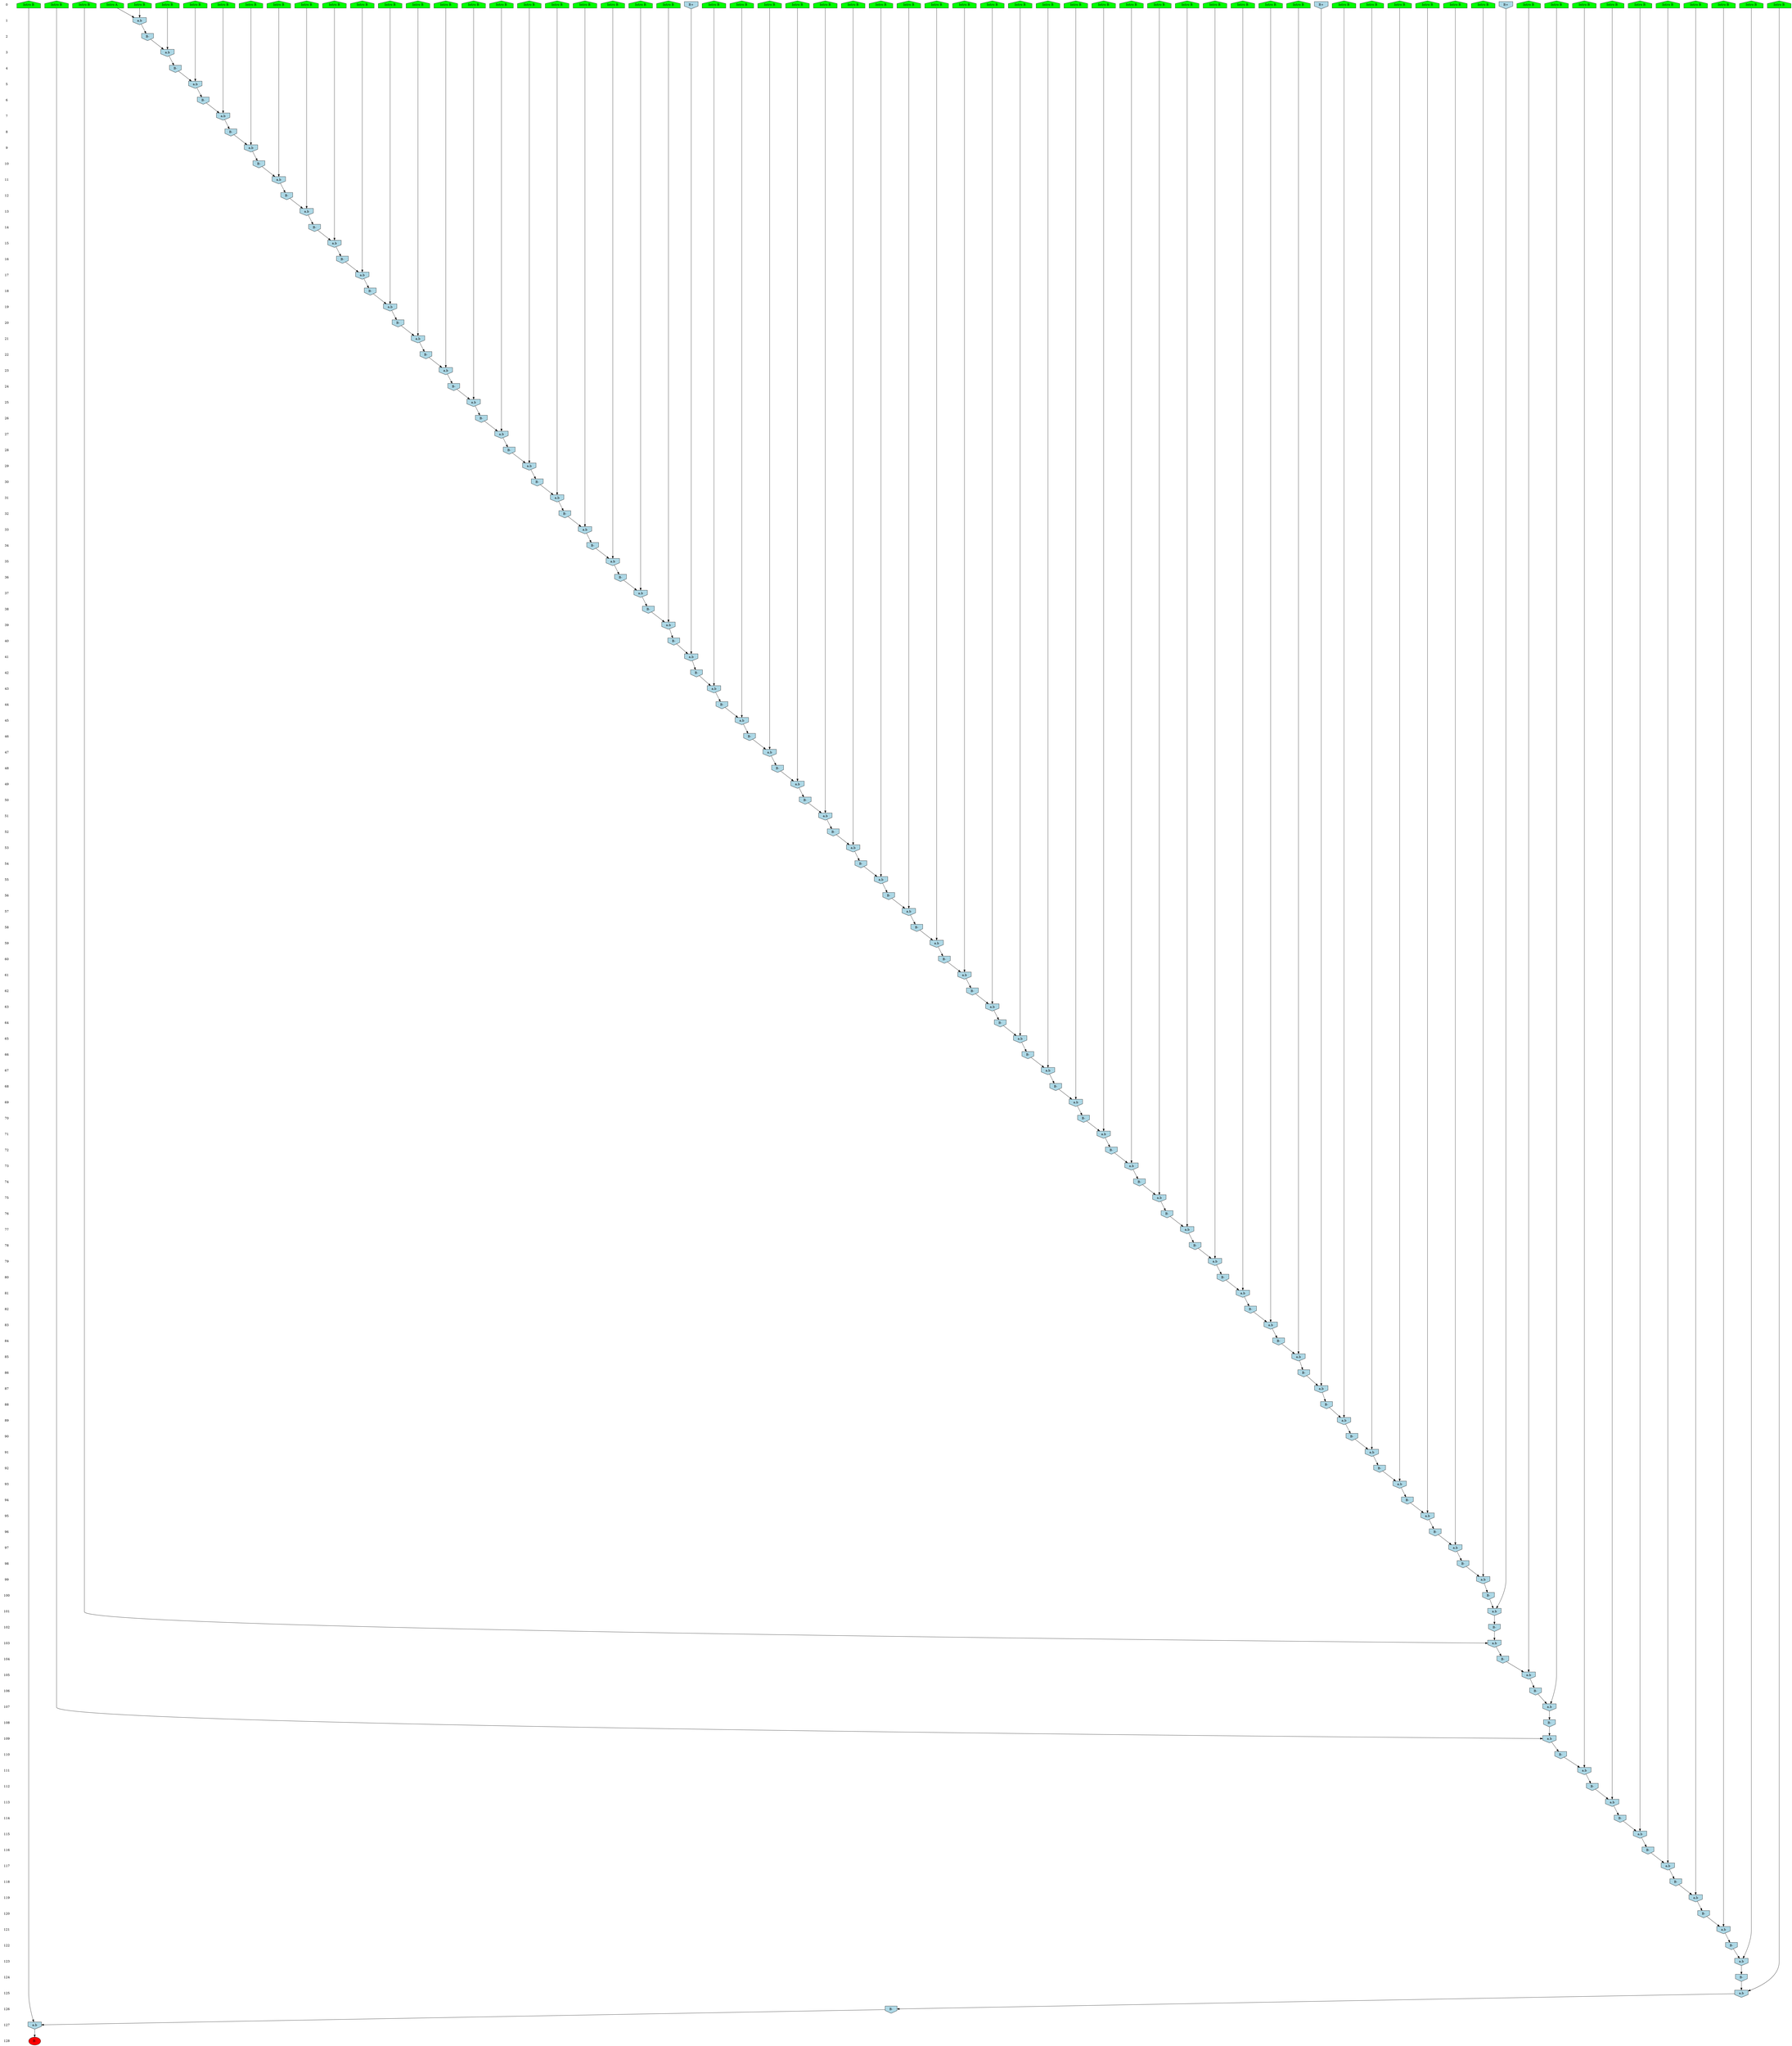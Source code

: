 /* Compression of 1 causal flows obtained in average at 5.117379E+01 t.u */
/* Compressed causal flows were: [64] */
digraph G{
 ranksep=.5 ; 
{ rank = same ; "0" [shape=plaintext] ; node_1 [label ="Intro B", shape=house, style=filled, fillcolor=green] ;
node_2 [label ="Intro B", shape=house, style=filled, fillcolor=green] ;
node_3 [label ="Intro B", shape=house, style=filled, fillcolor=green] ;
node_4 [label ="Intro B", shape=house, style=filled, fillcolor=green] ;
node_5 [label ="Intro B", shape=house, style=filled, fillcolor=green] ;
node_6 [label ="Intro B", shape=house, style=filled, fillcolor=green] ;
node_7 [label ="Intro B", shape=house, style=filled, fillcolor=green] ;
node_8 [label ="Intro B", shape=house, style=filled, fillcolor=green] ;
node_9 [label ="Intro B", shape=house, style=filled, fillcolor=green] ;
node_10 [label ="Intro B", shape=house, style=filled, fillcolor=green] ;
node_11 [label ="Intro B", shape=house, style=filled, fillcolor=green] ;
node_12 [label ="Intro B", shape=house, style=filled, fillcolor=green] ;
node_13 [label ="Intro B", shape=house, style=filled, fillcolor=green] ;
node_14 [label ="Intro B", shape=house, style=filled, fillcolor=green] ;
node_15 [label ="Intro B", shape=house, style=filled, fillcolor=green] ;
node_16 [label ="Intro B", shape=house, style=filled, fillcolor=green] ;
node_17 [label ="Intro B", shape=house, style=filled, fillcolor=green] ;
node_18 [label ="Intro B", shape=house, style=filled, fillcolor=green] ;
node_19 [label ="Intro B", shape=house, style=filled, fillcolor=green] ;
node_20 [label ="Intro B", shape=house, style=filled, fillcolor=green] ;
node_21 [label ="Intro B", shape=house, style=filled, fillcolor=green] ;
node_22 [label ="Intro B", shape=house, style=filled, fillcolor=green] ;
node_23 [label ="Intro B", shape=house, style=filled, fillcolor=green] ;
node_24 [label ="Intro B", shape=house, style=filled, fillcolor=green] ;
node_25 [label ="Intro B", shape=house, style=filled, fillcolor=green] ;
node_26 [label ="Intro B", shape=house, style=filled, fillcolor=green] ;
node_27 [label ="Intro B", shape=house, style=filled, fillcolor=green] ;
node_28 [label ="Intro B", shape=house, style=filled, fillcolor=green] ;
node_29 [label ="Intro B", shape=house, style=filled, fillcolor=green] ;
node_30 [label ="Intro B", shape=house, style=filled, fillcolor=green] ;
node_31 [label ="Intro B", shape=house, style=filled, fillcolor=green] ;
node_32 [label ="Intro B", shape=house, style=filled, fillcolor=green] ;
node_33 [label ="Intro B", shape=house, style=filled, fillcolor=green] ;
node_34 [label ="Intro B", shape=house, style=filled, fillcolor=green] ;
node_35 [label ="Intro B", shape=house, style=filled, fillcolor=green] ;
node_36 [label ="Intro B", shape=house, style=filled, fillcolor=green] ;
node_37 [label ="Intro B", shape=house, style=filled, fillcolor=green] ;
node_38 [label ="Intro B", shape=house, style=filled, fillcolor=green] ;
node_39 [label ="Intro B", shape=house, style=filled, fillcolor=green] ;
node_40 [label ="Intro B", shape=house, style=filled, fillcolor=green] ;
node_41 [label ="Intro B", shape=house, style=filled, fillcolor=green] ;
node_42 [label ="Intro B", shape=house, style=filled, fillcolor=green] ;
node_43 [label ="Intro B", shape=house, style=filled, fillcolor=green] ;
node_44 [label ="Intro B", shape=house, style=filled, fillcolor=green] ;
node_45 [label ="Intro B", shape=house, style=filled, fillcolor=green] ;
node_46 [label ="Intro B", shape=house, style=filled, fillcolor=green] ;
node_47 [label ="Intro B", shape=house, style=filled, fillcolor=green] ;
node_48 [label ="Intro B", shape=house, style=filled, fillcolor=green] ;
node_49 [label ="Intro B", shape=house, style=filled, fillcolor=green] ;
node_50 [label ="Intro B", shape=house, style=filled, fillcolor=green] ;
node_51 [label ="Intro B", shape=house, style=filled, fillcolor=green] ;
node_52 [label ="Intro B", shape=house, style=filled, fillcolor=green] ;
node_53 [label ="Intro B", shape=house, style=filled, fillcolor=green] ;
node_54 [label ="Intro B", shape=house, style=filled, fillcolor=green] ;
node_55 [label ="Intro B", shape=house, style=filled, fillcolor=green] ;
node_56 [label ="Intro B", shape=house, style=filled, fillcolor=green] ;
node_57 [label ="Intro B", shape=house, style=filled, fillcolor=green] ;
node_58 [label ="Intro B", shape=house, style=filled, fillcolor=green] ;
node_59 [label ="Intro B", shape=house, style=filled, fillcolor=green] ;
node_60 [label ="Intro B", shape=house, style=filled, fillcolor=green] ;
node_61 [label ="Intro B", shape=house, style=filled, fillcolor=green] ;
node_62 [label ="Intro A", shape=house, style=filled, fillcolor=green] ;
node_68 [label="B+", shape=invhouse, style=filled, fillcolor = lightblue] ;
node_77 [label="B+", shape=invhouse, style=filled, fillcolor = lightblue] ;
node_130 [label="B+", shape=invhouse, style=filled, fillcolor = lightblue] ;
}
{ rank = same ; "1" [shape=plaintext] ; node_63 [label="a.b", shape=invhouse, style=filled, fillcolor = lightblue] ;
}
{ rank = same ; "2" [shape=plaintext] ; node_64 [label="B-", shape=invhouse, style=filled, fillcolor = lightblue] ;
}
{ rank = same ; "3" [shape=plaintext] ; node_65 [label="a.b", shape=invhouse, style=filled, fillcolor = lightblue] ;
}
{ rank = same ; "4" [shape=plaintext] ; node_66 [label="B-", shape=invhouse, style=filled, fillcolor = lightblue] ;
}
{ rank = same ; "5" [shape=plaintext] ; node_67 [label="a.b", shape=invhouse, style=filled, fillcolor = lightblue] ;
}
{ rank = same ; "6" [shape=plaintext] ; node_69 [label="B-", shape=invhouse, style=filled, fillcolor = lightblue] ;
}
{ rank = same ; "7" [shape=plaintext] ; node_70 [label="a.b", shape=invhouse, style=filled, fillcolor = lightblue] ;
}
{ rank = same ; "8" [shape=plaintext] ; node_71 [label="B-", shape=invhouse, style=filled, fillcolor = lightblue] ;
}
{ rank = same ; "9" [shape=plaintext] ; node_72 [label="a.b", shape=invhouse, style=filled, fillcolor = lightblue] ;
}
{ rank = same ; "10" [shape=plaintext] ; node_73 [label="B-", shape=invhouse, style=filled, fillcolor = lightblue] ;
}
{ rank = same ; "11" [shape=plaintext] ; node_74 [label="a.b", shape=invhouse, style=filled, fillcolor = lightblue] ;
}
{ rank = same ; "12" [shape=plaintext] ; node_75 [label="B-", shape=invhouse, style=filled, fillcolor = lightblue] ;
}
{ rank = same ; "13" [shape=plaintext] ; node_76 [label="a.b", shape=invhouse, style=filled, fillcolor = lightblue] ;
}
{ rank = same ; "14" [shape=plaintext] ; node_78 [label="B-", shape=invhouse, style=filled, fillcolor = lightblue] ;
}
{ rank = same ; "15" [shape=plaintext] ; node_79 [label="a.b", shape=invhouse, style=filled, fillcolor = lightblue] ;
}
{ rank = same ; "16" [shape=plaintext] ; node_80 [label="B-", shape=invhouse, style=filled, fillcolor = lightblue] ;
}
{ rank = same ; "17" [shape=plaintext] ; node_81 [label="a.b", shape=invhouse, style=filled, fillcolor = lightblue] ;
}
{ rank = same ; "18" [shape=plaintext] ; node_82 [label="B-", shape=invhouse, style=filled, fillcolor = lightblue] ;
}
{ rank = same ; "19" [shape=plaintext] ; node_83 [label="a.b", shape=invhouse, style=filled, fillcolor = lightblue] ;
}
{ rank = same ; "20" [shape=plaintext] ; node_84 [label="B-", shape=invhouse, style=filled, fillcolor = lightblue] ;
}
{ rank = same ; "21" [shape=plaintext] ; node_85 [label="a.b", shape=invhouse, style=filled, fillcolor = lightblue] ;
}
{ rank = same ; "22" [shape=plaintext] ; node_86 [label="B-", shape=invhouse, style=filled, fillcolor = lightblue] ;
}
{ rank = same ; "23" [shape=plaintext] ; node_87 [label="a.b", shape=invhouse, style=filled, fillcolor = lightblue] ;
}
{ rank = same ; "24" [shape=plaintext] ; node_88 [label="B-", shape=invhouse, style=filled, fillcolor = lightblue] ;
}
{ rank = same ; "25" [shape=plaintext] ; node_89 [label="a.b", shape=invhouse, style=filled, fillcolor = lightblue] ;
}
{ rank = same ; "26" [shape=plaintext] ; node_90 [label="B-", shape=invhouse, style=filled, fillcolor = lightblue] ;
}
{ rank = same ; "27" [shape=plaintext] ; node_91 [label="a.b", shape=invhouse, style=filled, fillcolor = lightblue] ;
}
{ rank = same ; "28" [shape=plaintext] ; node_92 [label="B-", shape=invhouse, style=filled, fillcolor = lightblue] ;
}
{ rank = same ; "29" [shape=plaintext] ; node_93 [label="a.b", shape=invhouse, style=filled, fillcolor = lightblue] ;
}
{ rank = same ; "30" [shape=plaintext] ; node_94 [label="B-", shape=invhouse, style=filled, fillcolor = lightblue] ;
}
{ rank = same ; "31" [shape=plaintext] ; node_95 [label="a.b", shape=invhouse, style=filled, fillcolor = lightblue] ;
}
{ rank = same ; "32" [shape=plaintext] ; node_96 [label="B-", shape=invhouse, style=filled, fillcolor = lightblue] ;
}
{ rank = same ; "33" [shape=plaintext] ; node_97 [label="a.b", shape=invhouse, style=filled, fillcolor = lightblue] ;
}
{ rank = same ; "34" [shape=plaintext] ; node_98 [label="B-", shape=invhouse, style=filled, fillcolor = lightblue] ;
}
{ rank = same ; "35" [shape=plaintext] ; node_99 [label="a.b", shape=invhouse, style=filled, fillcolor = lightblue] ;
}
{ rank = same ; "36" [shape=plaintext] ; node_100 [label="B-", shape=invhouse, style=filled, fillcolor = lightblue] ;
}
{ rank = same ; "37" [shape=plaintext] ; node_101 [label="a.b", shape=invhouse, style=filled, fillcolor = lightblue] ;
}
{ rank = same ; "38" [shape=plaintext] ; node_102 [label="B-", shape=invhouse, style=filled, fillcolor = lightblue] ;
}
{ rank = same ; "39" [shape=plaintext] ; node_103 [label="a.b", shape=invhouse, style=filled, fillcolor = lightblue] ;
}
{ rank = same ; "40" [shape=plaintext] ; node_104 [label="B-", shape=invhouse, style=filled, fillcolor = lightblue] ;
}
{ rank = same ; "41" [shape=plaintext] ; node_105 [label="a.b", shape=invhouse, style=filled, fillcolor = lightblue] ;
}
{ rank = same ; "42" [shape=plaintext] ; node_106 [label="B-", shape=invhouse, style=filled, fillcolor = lightblue] ;
}
{ rank = same ; "43" [shape=plaintext] ; node_107 [label="a.b", shape=invhouse, style=filled, fillcolor = lightblue] ;
}
{ rank = same ; "44" [shape=plaintext] ; node_108 [label="B-", shape=invhouse, style=filled, fillcolor = lightblue] ;
}
{ rank = same ; "45" [shape=plaintext] ; node_109 [label="a.b", shape=invhouse, style=filled, fillcolor = lightblue] ;
}
{ rank = same ; "46" [shape=plaintext] ; node_110 [label="B-", shape=invhouse, style=filled, fillcolor = lightblue] ;
}
{ rank = same ; "47" [shape=plaintext] ; node_111 [label="a.b", shape=invhouse, style=filled, fillcolor = lightblue] ;
}
{ rank = same ; "48" [shape=plaintext] ; node_112 [label="B-", shape=invhouse, style=filled, fillcolor = lightblue] ;
}
{ rank = same ; "49" [shape=plaintext] ; node_113 [label="a.b", shape=invhouse, style=filled, fillcolor = lightblue] ;
}
{ rank = same ; "50" [shape=plaintext] ; node_114 [label="B-", shape=invhouse, style=filled, fillcolor = lightblue] ;
}
{ rank = same ; "51" [shape=plaintext] ; node_115 [label="a.b", shape=invhouse, style=filled, fillcolor = lightblue] ;
}
{ rank = same ; "52" [shape=plaintext] ; node_116 [label="B-", shape=invhouse, style=filled, fillcolor = lightblue] ;
}
{ rank = same ; "53" [shape=plaintext] ; node_117 [label="a.b", shape=invhouse, style=filled, fillcolor = lightblue] ;
}
{ rank = same ; "54" [shape=plaintext] ; node_118 [label="B-", shape=invhouse, style=filled, fillcolor = lightblue] ;
}
{ rank = same ; "55" [shape=plaintext] ; node_119 [label="a.b", shape=invhouse, style=filled, fillcolor = lightblue] ;
}
{ rank = same ; "56" [shape=plaintext] ; node_120 [label="B-", shape=invhouse, style=filled, fillcolor = lightblue] ;
}
{ rank = same ; "57" [shape=plaintext] ; node_121 [label="a.b", shape=invhouse, style=filled, fillcolor = lightblue] ;
}
{ rank = same ; "58" [shape=plaintext] ; node_122 [label="B-", shape=invhouse, style=filled, fillcolor = lightblue] ;
}
{ rank = same ; "59" [shape=plaintext] ; node_123 [label="a.b", shape=invhouse, style=filled, fillcolor = lightblue] ;
}
{ rank = same ; "60" [shape=plaintext] ; node_124 [label="B-", shape=invhouse, style=filled, fillcolor = lightblue] ;
}
{ rank = same ; "61" [shape=plaintext] ; node_125 [label="a.b", shape=invhouse, style=filled, fillcolor = lightblue] ;
}
{ rank = same ; "62" [shape=plaintext] ; node_126 [label="B-", shape=invhouse, style=filled, fillcolor = lightblue] ;
}
{ rank = same ; "63" [shape=plaintext] ; node_127 [label="a.b", shape=invhouse, style=filled, fillcolor = lightblue] ;
}
{ rank = same ; "64" [shape=plaintext] ; node_128 [label="B-", shape=invhouse, style=filled, fillcolor = lightblue] ;
}
{ rank = same ; "65" [shape=plaintext] ; node_129 [label="a.b", shape=invhouse, style=filled, fillcolor = lightblue] ;
}
{ rank = same ; "66" [shape=plaintext] ; node_131 [label="B-", shape=invhouse, style=filled, fillcolor = lightblue] ;
}
{ rank = same ; "67" [shape=plaintext] ; node_132 [label="a.b", shape=invhouse, style=filled, fillcolor = lightblue] ;
}
{ rank = same ; "68" [shape=plaintext] ; node_133 [label="B-", shape=invhouse, style=filled, fillcolor = lightblue] ;
}
{ rank = same ; "69" [shape=plaintext] ; node_134 [label="a.b", shape=invhouse, style=filled, fillcolor = lightblue] ;
}
{ rank = same ; "70" [shape=plaintext] ; node_135 [label="B-", shape=invhouse, style=filled, fillcolor = lightblue] ;
}
{ rank = same ; "71" [shape=plaintext] ; node_136 [label="a.b", shape=invhouse, style=filled, fillcolor = lightblue] ;
}
{ rank = same ; "72" [shape=plaintext] ; node_137 [label="B-", shape=invhouse, style=filled, fillcolor = lightblue] ;
}
{ rank = same ; "73" [shape=plaintext] ; node_138 [label="a.b", shape=invhouse, style=filled, fillcolor = lightblue] ;
}
{ rank = same ; "74" [shape=plaintext] ; node_139 [label="B-", shape=invhouse, style=filled, fillcolor = lightblue] ;
}
{ rank = same ; "75" [shape=plaintext] ; node_140 [label="a.b", shape=invhouse, style=filled, fillcolor = lightblue] ;
}
{ rank = same ; "76" [shape=plaintext] ; node_141 [label="B-", shape=invhouse, style=filled, fillcolor = lightblue] ;
}
{ rank = same ; "77" [shape=plaintext] ; node_142 [label="a.b", shape=invhouse, style=filled, fillcolor = lightblue] ;
}
{ rank = same ; "78" [shape=plaintext] ; node_143 [label="B-", shape=invhouse, style=filled, fillcolor = lightblue] ;
}
{ rank = same ; "79" [shape=plaintext] ; node_144 [label="a.b", shape=invhouse, style=filled, fillcolor = lightblue] ;
}
{ rank = same ; "80" [shape=plaintext] ; node_145 [label="B-", shape=invhouse, style=filled, fillcolor = lightblue] ;
}
{ rank = same ; "81" [shape=plaintext] ; node_146 [label="a.b", shape=invhouse, style=filled, fillcolor = lightblue] ;
}
{ rank = same ; "82" [shape=plaintext] ; node_147 [label="B-", shape=invhouse, style=filled, fillcolor = lightblue] ;
}
{ rank = same ; "83" [shape=plaintext] ; node_148 [label="a.b", shape=invhouse, style=filled, fillcolor = lightblue] ;
}
{ rank = same ; "84" [shape=plaintext] ; node_149 [label="B-", shape=invhouse, style=filled, fillcolor = lightblue] ;
}
{ rank = same ; "85" [shape=plaintext] ; node_150 [label="a.b", shape=invhouse, style=filled, fillcolor = lightblue] ;
}
{ rank = same ; "86" [shape=plaintext] ; node_151 [label="B-", shape=invhouse, style=filled, fillcolor = lightblue] ;
}
{ rank = same ; "87" [shape=plaintext] ; node_152 [label="a.b", shape=invhouse, style=filled, fillcolor = lightblue] ;
}
{ rank = same ; "88" [shape=plaintext] ; node_153 [label="B-", shape=invhouse, style=filled, fillcolor = lightblue] ;
}
{ rank = same ; "89" [shape=plaintext] ; node_154 [label="a.b", shape=invhouse, style=filled, fillcolor = lightblue] ;
}
{ rank = same ; "90" [shape=plaintext] ; node_155 [label="B-", shape=invhouse, style=filled, fillcolor = lightblue] ;
}
{ rank = same ; "91" [shape=plaintext] ; node_156 [label="a.b", shape=invhouse, style=filled, fillcolor = lightblue] ;
}
{ rank = same ; "92" [shape=plaintext] ; node_157 [label="B-", shape=invhouse, style=filled, fillcolor = lightblue] ;
}
{ rank = same ; "93" [shape=plaintext] ; node_158 [label="a.b", shape=invhouse, style=filled, fillcolor = lightblue] ;
}
{ rank = same ; "94" [shape=plaintext] ; node_159 [label="B-", shape=invhouse, style=filled, fillcolor = lightblue] ;
}
{ rank = same ; "95" [shape=plaintext] ; node_160 [label="a.b", shape=invhouse, style=filled, fillcolor = lightblue] ;
}
{ rank = same ; "96" [shape=plaintext] ; node_161 [label="B-", shape=invhouse, style=filled, fillcolor = lightblue] ;
}
{ rank = same ; "97" [shape=plaintext] ; node_162 [label="a.b", shape=invhouse, style=filled, fillcolor = lightblue] ;
}
{ rank = same ; "98" [shape=plaintext] ; node_163 [label="B-", shape=invhouse, style=filled, fillcolor = lightblue] ;
}
{ rank = same ; "99" [shape=plaintext] ; node_164 [label="a.b", shape=invhouse, style=filled, fillcolor = lightblue] ;
}
{ rank = same ; "100" [shape=plaintext] ; node_165 [label="B-", shape=invhouse, style=filled, fillcolor = lightblue] ;
}
{ rank = same ; "101" [shape=plaintext] ; node_166 [label="a.b", shape=invhouse, style=filled, fillcolor = lightblue] ;
}
{ rank = same ; "102" [shape=plaintext] ; node_167 [label="B-", shape=invhouse, style=filled, fillcolor = lightblue] ;
}
{ rank = same ; "103" [shape=plaintext] ; node_168 [label="a.b", shape=invhouse, style=filled, fillcolor = lightblue] ;
}
{ rank = same ; "104" [shape=plaintext] ; node_169 [label="B-", shape=invhouse, style=filled, fillcolor = lightblue] ;
}
{ rank = same ; "105" [shape=plaintext] ; node_170 [label="a.b", shape=invhouse, style=filled, fillcolor = lightblue] ;
}
{ rank = same ; "106" [shape=plaintext] ; node_171 [label="B-", shape=invhouse, style=filled, fillcolor = lightblue] ;
}
{ rank = same ; "107" [shape=plaintext] ; node_172 [label="a.b", shape=invhouse, style=filled, fillcolor = lightblue] ;
}
{ rank = same ; "108" [shape=plaintext] ; node_173 [label="B-", shape=invhouse, style=filled, fillcolor = lightblue] ;
}
{ rank = same ; "109" [shape=plaintext] ; node_174 [label="a.b", shape=invhouse, style=filled, fillcolor = lightblue] ;
}
{ rank = same ; "110" [shape=plaintext] ; node_175 [label="B-", shape=invhouse, style=filled, fillcolor = lightblue] ;
}
{ rank = same ; "111" [shape=plaintext] ; node_176 [label="a.b", shape=invhouse, style=filled, fillcolor = lightblue] ;
}
{ rank = same ; "112" [shape=plaintext] ; node_177 [label="B-", shape=invhouse, style=filled, fillcolor = lightblue] ;
}
{ rank = same ; "113" [shape=plaintext] ; node_178 [label="a.b", shape=invhouse, style=filled, fillcolor = lightblue] ;
}
{ rank = same ; "114" [shape=plaintext] ; node_179 [label="B-", shape=invhouse, style=filled, fillcolor = lightblue] ;
}
{ rank = same ; "115" [shape=plaintext] ; node_180 [label="a.b", shape=invhouse, style=filled, fillcolor = lightblue] ;
}
{ rank = same ; "116" [shape=plaintext] ; node_181 [label="B-", shape=invhouse, style=filled, fillcolor = lightblue] ;
}
{ rank = same ; "117" [shape=plaintext] ; node_182 [label="a.b", shape=invhouse, style=filled, fillcolor = lightblue] ;
}
{ rank = same ; "118" [shape=plaintext] ; node_183 [label="B-", shape=invhouse, style=filled, fillcolor = lightblue] ;
}
{ rank = same ; "119" [shape=plaintext] ; node_184 [label="a.b", shape=invhouse, style=filled, fillcolor = lightblue] ;
}
{ rank = same ; "120" [shape=plaintext] ; node_185 [label="B-", shape=invhouse, style=filled, fillcolor = lightblue] ;
}
{ rank = same ; "121" [shape=plaintext] ; node_186 [label="a.b", shape=invhouse, style=filled, fillcolor = lightblue] ;
}
{ rank = same ; "122" [shape=plaintext] ; node_187 [label="B-", shape=invhouse, style=filled, fillcolor = lightblue] ;
}
{ rank = same ; "123" [shape=plaintext] ; node_188 [label="a.b", shape=invhouse, style=filled, fillcolor = lightblue] ;
}
{ rank = same ; "124" [shape=plaintext] ; node_189 [label="B-", shape=invhouse, style=filled, fillcolor = lightblue] ;
}
{ rank = same ; "125" [shape=plaintext] ; node_190 [label="a.b", shape=invhouse, style=filled, fillcolor = lightblue] ;
}
{ rank = same ; "126" [shape=plaintext] ; node_191 [label="B-", shape=invhouse, style=filled, fillcolor = lightblue] ;
}
{ rank = same ; "127" [shape=plaintext] ; node_192 [label="a.b", shape=invhouse, style=filled, fillcolor = lightblue] ;
}
{ rank = same ; "128" [shape=plaintext] ; node_193 [label ="B-", style=filled, fillcolor=red] ;
}
"0" -> "1" [style="invis"]; 
"1" -> "2" [style="invis"]; 
"2" -> "3" [style="invis"]; 
"3" -> "4" [style="invis"]; 
"4" -> "5" [style="invis"]; 
"5" -> "6" [style="invis"]; 
"6" -> "7" [style="invis"]; 
"7" -> "8" [style="invis"]; 
"8" -> "9" [style="invis"]; 
"9" -> "10" [style="invis"]; 
"10" -> "11" [style="invis"]; 
"11" -> "12" [style="invis"]; 
"12" -> "13" [style="invis"]; 
"13" -> "14" [style="invis"]; 
"14" -> "15" [style="invis"]; 
"15" -> "16" [style="invis"]; 
"16" -> "17" [style="invis"]; 
"17" -> "18" [style="invis"]; 
"18" -> "19" [style="invis"]; 
"19" -> "20" [style="invis"]; 
"20" -> "21" [style="invis"]; 
"21" -> "22" [style="invis"]; 
"22" -> "23" [style="invis"]; 
"23" -> "24" [style="invis"]; 
"24" -> "25" [style="invis"]; 
"25" -> "26" [style="invis"]; 
"26" -> "27" [style="invis"]; 
"27" -> "28" [style="invis"]; 
"28" -> "29" [style="invis"]; 
"29" -> "30" [style="invis"]; 
"30" -> "31" [style="invis"]; 
"31" -> "32" [style="invis"]; 
"32" -> "33" [style="invis"]; 
"33" -> "34" [style="invis"]; 
"34" -> "35" [style="invis"]; 
"35" -> "36" [style="invis"]; 
"36" -> "37" [style="invis"]; 
"37" -> "38" [style="invis"]; 
"38" -> "39" [style="invis"]; 
"39" -> "40" [style="invis"]; 
"40" -> "41" [style="invis"]; 
"41" -> "42" [style="invis"]; 
"42" -> "43" [style="invis"]; 
"43" -> "44" [style="invis"]; 
"44" -> "45" [style="invis"]; 
"45" -> "46" [style="invis"]; 
"46" -> "47" [style="invis"]; 
"47" -> "48" [style="invis"]; 
"48" -> "49" [style="invis"]; 
"49" -> "50" [style="invis"]; 
"50" -> "51" [style="invis"]; 
"51" -> "52" [style="invis"]; 
"52" -> "53" [style="invis"]; 
"53" -> "54" [style="invis"]; 
"54" -> "55" [style="invis"]; 
"55" -> "56" [style="invis"]; 
"56" -> "57" [style="invis"]; 
"57" -> "58" [style="invis"]; 
"58" -> "59" [style="invis"]; 
"59" -> "60" [style="invis"]; 
"60" -> "61" [style="invis"]; 
"61" -> "62" [style="invis"]; 
"62" -> "63" [style="invis"]; 
"63" -> "64" [style="invis"]; 
"64" -> "65" [style="invis"]; 
"65" -> "66" [style="invis"]; 
"66" -> "67" [style="invis"]; 
"67" -> "68" [style="invis"]; 
"68" -> "69" [style="invis"]; 
"69" -> "70" [style="invis"]; 
"70" -> "71" [style="invis"]; 
"71" -> "72" [style="invis"]; 
"72" -> "73" [style="invis"]; 
"73" -> "74" [style="invis"]; 
"74" -> "75" [style="invis"]; 
"75" -> "76" [style="invis"]; 
"76" -> "77" [style="invis"]; 
"77" -> "78" [style="invis"]; 
"78" -> "79" [style="invis"]; 
"79" -> "80" [style="invis"]; 
"80" -> "81" [style="invis"]; 
"81" -> "82" [style="invis"]; 
"82" -> "83" [style="invis"]; 
"83" -> "84" [style="invis"]; 
"84" -> "85" [style="invis"]; 
"85" -> "86" [style="invis"]; 
"86" -> "87" [style="invis"]; 
"87" -> "88" [style="invis"]; 
"88" -> "89" [style="invis"]; 
"89" -> "90" [style="invis"]; 
"90" -> "91" [style="invis"]; 
"91" -> "92" [style="invis"]; 
"92" -> "93" [style="invis"]; 
"93" -> "94" [style="invis"]; 
"94" -> "95" [style="invis"]; 
"95" -> "96" [style="invis"]; 
"96" -> "97" [style="invis"]; 
"97" -> "98" [style="invis"]; 
"98" -> "99" [style="invis"]; 
"99" -> "100" [style="invis"]; 
"100" -> "101" [style="invis"]; 
"101" -> "102" [style="invis"]; 
"102" -> "103" [style="invis"]; 
"103" -> "104" [style="invis"]; 
"104" -> "105" [style="invis"]; 
"105" -> "106" [style="invis"]; 
"106" -> "107" [style="invis"]; 
"107" -> "108" [style="invis"]; 
"108" -> "109" [style="invis"]; 
"109" -> "110" [style="invis"]; 
"110" -> "111" [style="invis"]; 
"111" -> "112" [style="invis"]; 
"112" -> "113" [style="invis"]; 
"113" -> "114" [style="invis"]; 
"114" -> "115" [style="invis"]; 
"115" -> "116" [style="invis"]; 
"116" -> "117" [style="invis"]; 
"117" -> "118" [style="invis"]; 
"118" -> "119" [style="invis"]; 
"119" -> "120" [style="invis"]; 
"120" -> "121" [style="invis"]; 
"121" -> "122" [style="invis"]; 
"122" -> "123" [style="invis"]; 
"123" -> "124" [style="invis"]; 
"124" -> "125" [style="invis"]; 
"125" -> "126" [style="invis"]; 
"126" -> "127" [style="invis"]; 
"127" -> "128" [style="invis"]; 
node_6 -> node_63
node_62 -> node_63
node_63 -> node_64
node_21 -> node_65
node_64 -> node_65
node_65 -> node_66
node_17 -> node_67
node_66 -> node_67
node_67 -> node_69
node_54 -> node_70
node_69 -> node_70
node_70 -> node_71
node_11 -> node_72
node_71 -> node_72
node_72 -> node_73
node_38 -> node_74
node_73 -> node_74
node_74 -> node_75
node_42 -> node_76
node_75 -> node_76
node_76 -> node_78
node_51 -> node_79
node_78 -> node_79
node_79 -> node_80
node_23 -> node_81
node_80 -> node_81
node_81 -> node_82
node_9 -> node_83
node_82 -> node_83
node_83 -> node_84
node_57 -> node_85
node_84 -> node_85
node_85 -> node_86
node_18 -> node_87
node_86 -> node_87
node_87 -> node_88
node_53 -> node_89
node_88 -> node_89
node_89 -> node_90
node_31 -> node_91
node_90 -> node_91
node_91 -> node_92
node_24 -> node_93
node_92 -> node_93
node_93 -> node_94
node_4 -> node_95
node_94 -> node_95
node_95 -> node_96
node_35 -> node_97
node_96 -> node_97
node_97 -> node_98
node_16 -> node_99
node_98 -> node_99
node_99 -> node_100
node_14 -> node_101
node_100 -> node_101
node_101 -> node_102
node_22 -> node_103
node_102 -> node_103
node_103 -> node_104
node_77 -> node_105
node_104 -> node_105
node_105 -> node_106
node_48 -> node_107
node_106 -> node_107
node_107 -> node_108
node_37 -> node_109
node_108 -> node_109
node_109 -> node_110
node_27 -> node_111
node_110 -> node_111
node_111 -> node_112
node_36 -> node_113
node_112 -> node_113
node_113 -> node_114
node_59 -> node_115
node_114 -> node_115
node_115 -> node_116
node_13 -> node_117
node_116 -> node_117
node_117 -> node_118
node_25 -> node_119
node_118 -> node_119
node_119 -> node_120
node_3 -> node_121
node_120 -> node_121
node_121 -> node_122
node_50 -> node_123
node_122 -> node_123
node_123 -> node_124
node_10 -> node_125
node_124 -> node_125
node_125 -> node_126
node_41 -> node_127
node_126 -> node_127
node_127 -> node_128
node_2 -> node_129
node_128 -> node_129
node_129 -> node_131
node_46 -> node_132
node_131 -> node_132
node_132 -> node_133
node_20 -> node_134
node_133 -> node_134
node_134 -> node_135
node_32 -> node_136
node_135 -> node_136
node_136 -> node_137
node_49 -> node_138
node_137 -> node_138
node_138 -> node_139
node_26 -> node_140
node_139 -> node_140
node_140 -> node_141
node_52 -> node_142
node_141 -> node_142
node_142 -> node_143
node_60 -> node_144
node_143 -> node_144
node_144 -> node_145
node_61 -> node_146
node_145 -> node_146
node_146 -> node_147
node_45 -> node_148
node_147 -> node_148
node_148 -> node_149
node_7 -> node_150
node_149 -> node_150
node_150 -> node_151
node_130 -> node_152
node_151 -> node_152
node_152 -> node_153
node_5 -> node_154
node_153 -> node_154
node_154 -> node_155
node_56 -> node_156
node_155 -> node_156
node_156 -> node_157
node_39 -> node_158
node_157 -> node_158
node_158 -> node_159
node_19 -> node_160
node_159 -> node_160
node_160 -> node_161
node_43 -> node_162
node_161 -> node_162
node_162 -> node_163
node_12 -> node_164
node_163 -> node_164
node_164 -> node_165
node_68 -> node_166
node_165 -> node_166
node_166 -> node_167
node_1 -> node_168
node_167 -> node_168
node_168 -> node_169
node_34 -> node_170
node_169 -> node_170
node_170 -> node_171
node_40 -> node_172
node_171 -> node_172
node_172 -> node_173
node_8 -> node_174
node_173 -> node_174
node_174 -> node_175
node_33 -> node_176
node_175 -> node_176
node_176 -> node_177
node_30 -> node_178
node_177 -> node_178
node_178 -> node_179
node_28 -> node_180
node_179 -> node_180
node_180 -> node_181
node_44 -> node_182
node_181 -> node_182
node_182 -> node_183
node_55 -> node_184
node_183 -> node_184
node_184 -> node_185
node_47 -> node_186
node_185 -> node_186
node_186 -> node_187
node_15 -> node_188
node_187 -> node_188
node_188 -> node_189
node_58 -> node_190
node_189 -> node_190
node_190 -> node_191
node_29 -> node_192
node_191 -> node_192
node_192 -> node_193
}
/*
 Dot generation time: 0.001074
*/
